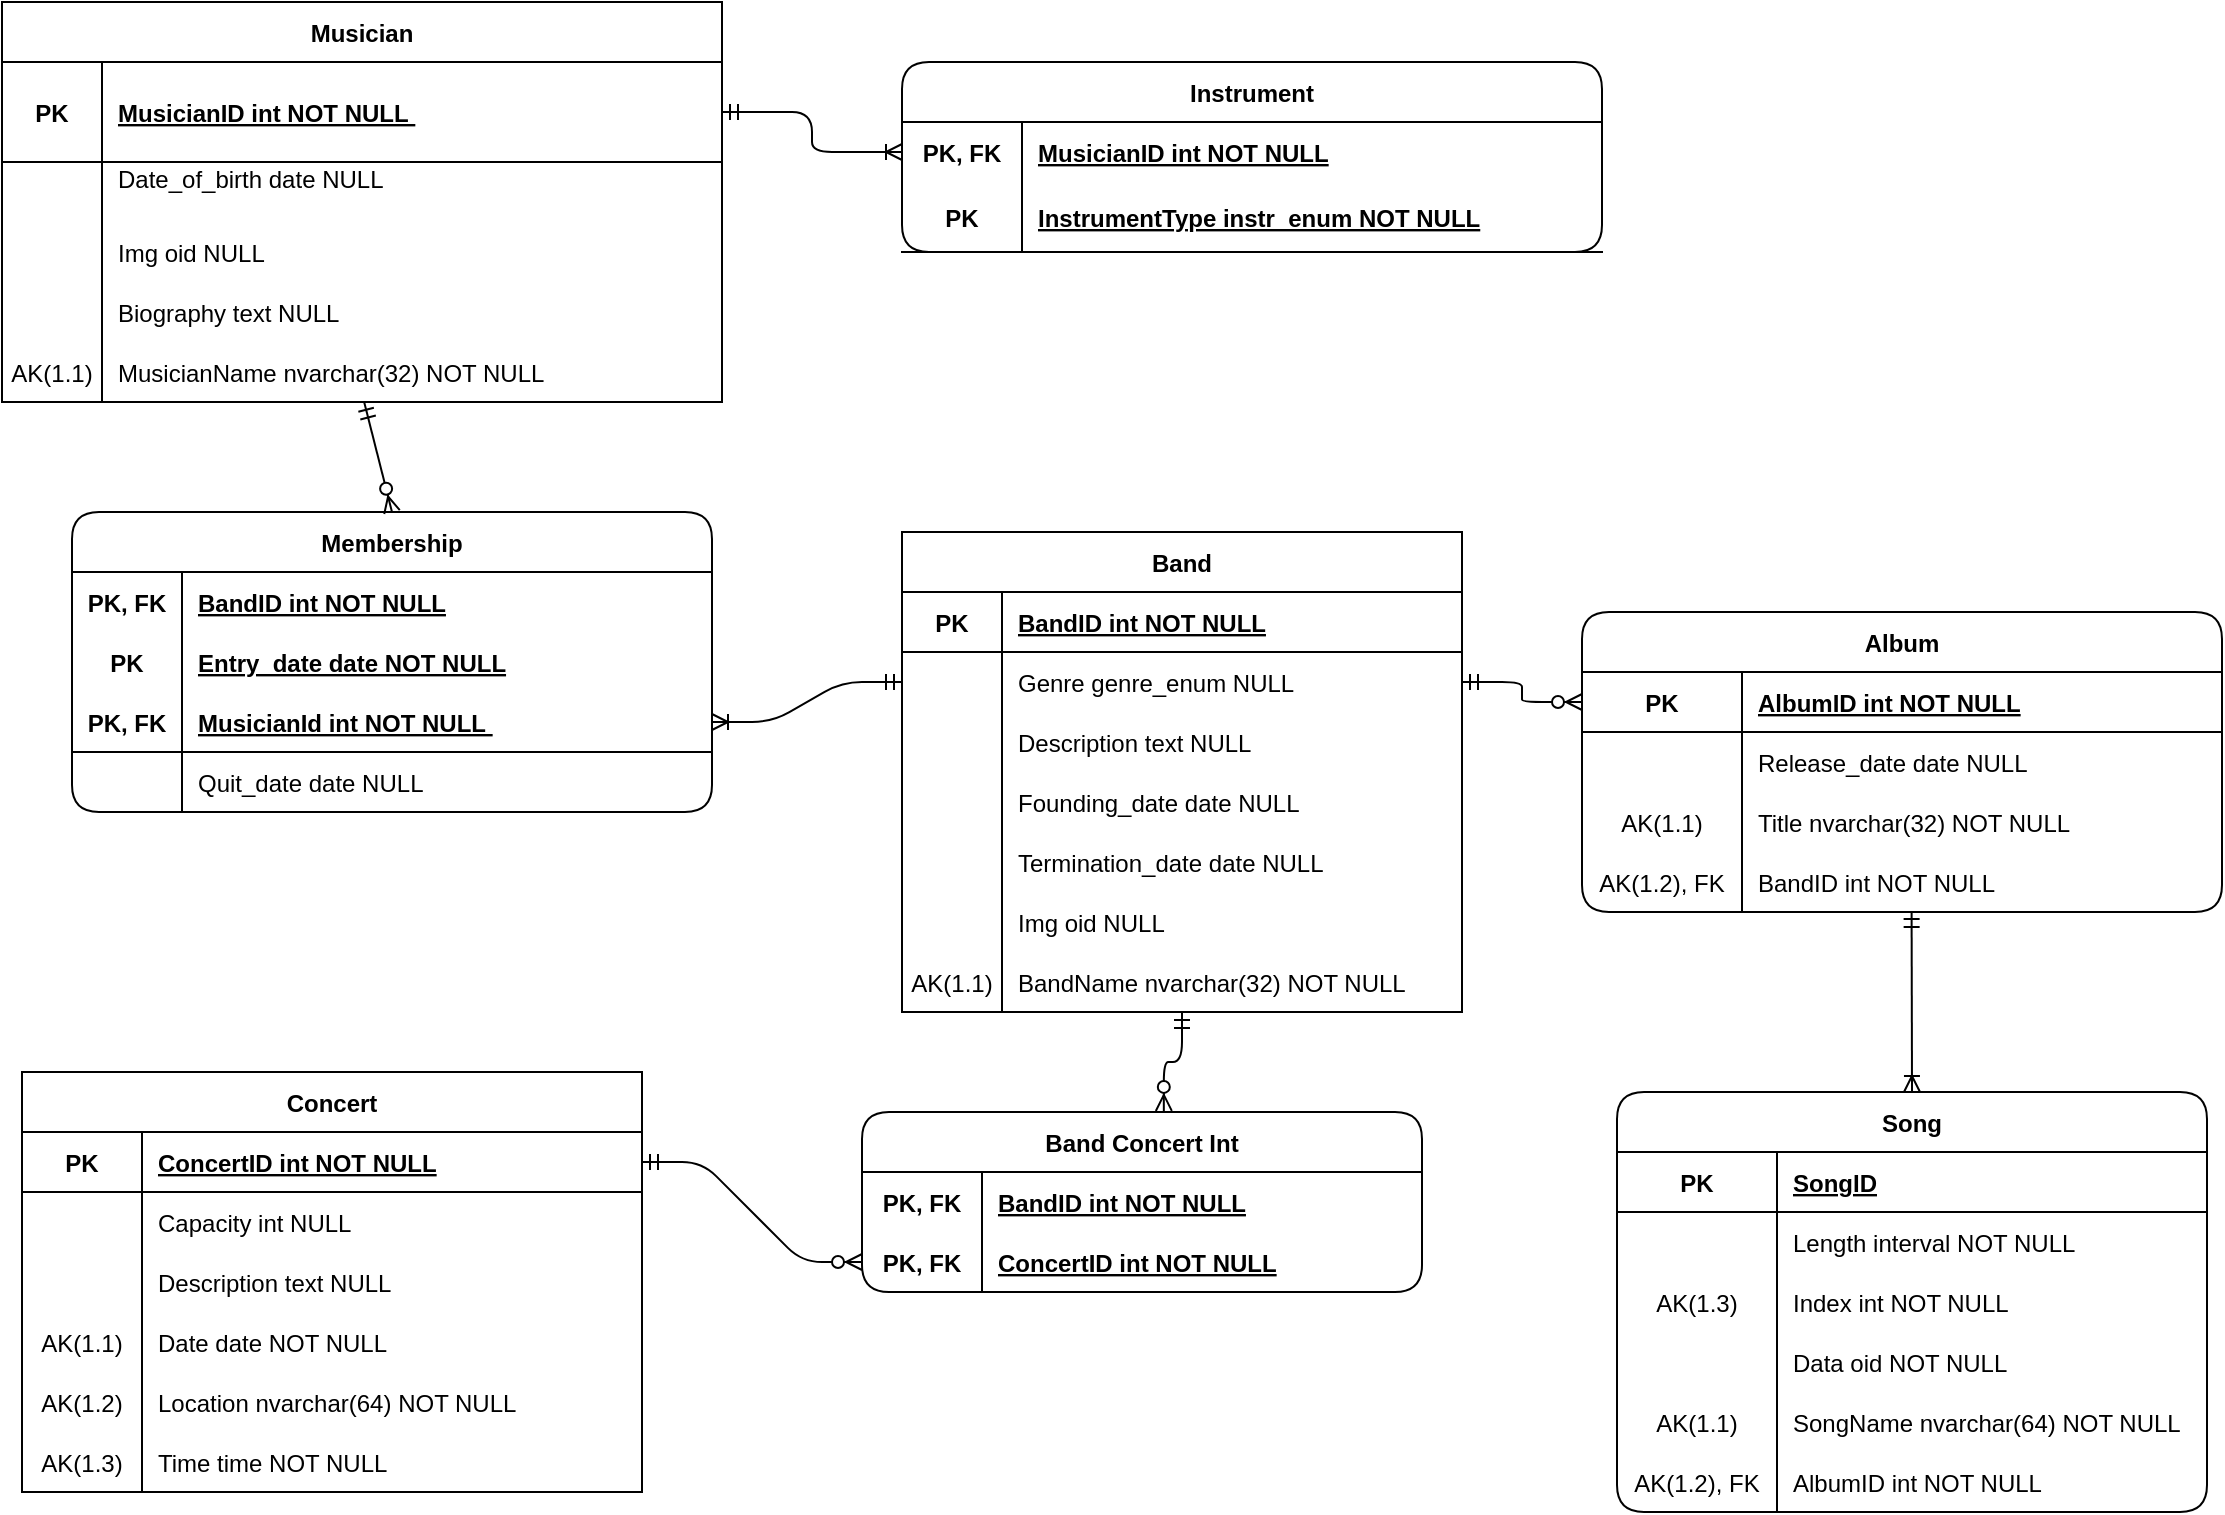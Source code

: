 <mxfile version="17.4.5" type="device"><diagram id="R2lEEEUBdFMjLlhIrx00" name="Page-1"><mxGraphModel dx="1888" dy="547" grid="1" gridSize="10" guides="1" tooltips="1" connect="1" arrows="1" fold="1" page="1" pageScale="1" pageWidth="850" pageHeight="1100" math="0" shadow="0" extFonts="Permanent Marker^https://fonts.googleapis.com/css?family=Permanent+Marker"><root><mxCell id="0"/><mxCell id="1" parent="0"/><mxCell id="xTZZVAkyk7lXXbGKbWj4-20" value="Instrument" style="shape=table;startSize=30;container=1;collapsible=1;childLayout=tableLayout;fixedRows=1;rowLines=0;fontStyle=1;align=center;resizeLast=1;rounded=1;" parent="1" vertex="1"><mxGeometry x="390" y="45" width="350" height="95" as="geometry"/></mxCell><mxCell id="xTZZVAkyk7lXXbGKbWj4-21" value="" style="shape=partialRectangle;collapsible=0;dropTarget=0;pointerEvents=0;fillColor=none;top=0;left=0;bottom=0;right=0;points=[[0,0.5],[1,0.5]];portConstraint=eastwest;" parent="xTZZVAkyk7lXXbGKbWj4-20" vertex="1"><mxGeometry y="30" width="350" height="30" as="geometry"/></mxCell><mxCell id="xTZZVAkyk7lXXbGKbWj4-22" value="PK, FK" style="shape=partialRectangle;connectable=0;fillColor=none;top=0;left=0;bottom=0;right=0;fontStyle=1;overflow=hidden;" parent="xTZZVAkyk7lXXbGKbWj4-21" vertex="1"><mxGeometry width="60" height="30" as="geometry"><mxRectangle width="60" height="30" as="alternateBounds"/></mxGeometry></mxCell><mxCell id="xTZZVAkyk7lXXbGKbWj4-23" value="MusicianID int NOT NULL" style="shape=partialRectangle;connectable=0;fillColor=none;top=0;left=0;bottom=0;right=0;align=left;spacingLeft=6;fontStyle=5;overflow=hidden;" parent="xTZZVAkyk7lXXbGKbWj4-21" vertex="1"><mxGeometry x="60" width="290" height="30" as="geometry"><mxRectangle width="290" height="30" as="alternateBounds"/></mxGeometry></mxCell><mxCell id="xTZZVAkyk7lXXbGKbWj4-24" value="" style="shape=partialRectangle;collapsible=0;dropTarget=0;pointerEvents=0;fillColor=none;top=0;left=0;bottom=1;right=0;points=[[0,0.5],[1,0.5]];portConstraint=eastwest;" parent="xTZZVAkyk7lXXbGKbWj4-20" vertex="1"><mxGeometry y="60" width="350" height="35" as="geometry"/></mxCell><mxCell id="xTZZVAkyk7lXXbGKbWj4-25" value="PK" style="shape=partialRectangle;connectable=0;fillColor=none;top=0;left=0;bottom=0;right=0;fontStyle=1;overflow=hidden;" parent="xTZZVAkyk7lXXbGKbWj4-24" vertex="1"><mxGeometry width="60" height="35" as="geometry"><mxRectangle width="60" height="35" as="alternateBounds"/></mxGeometry></mxCell><mxCell id="xTZZVAkyk7lXXbGKbWj4-26" value="InstrumentType instr_enum NOT NULL" style="shape=partialRectangle;connectable=0;fillColor=none;top=0;left=0;bottom=0;right=0;align=left;spacingLeft=6;fontStyle=5;overflow=hidden;" parent="xTZZVAkyk7lXXbGKbWj4-24" vertex="1"><mxGeometry x="60" width="290" height="35" as="geometry"><mxRectangle width="290" height="35" as="alternateBounds"/></mxGeometry></mxCell><object label="Musician" Biography="Text NULL" id="C-vyLk0tnHw3VtMMgP7b-23"><mxCell style="shape=table;startSize=30;container=1;collapsible=1;childLayout=tableLayout;fixedRows=1;rowLines=0;fontStyle=1;align=center;resizeLast=1;" parent="1" vertex="1"><mxGeometry x="-60" y="15" width="360" height="200" as="geometry"/></mxCell></object><mxCell id="C-vyLk0tnHw3VtMMgP7b-24" value="" style="shape=partialRectangle;collapsible=0;dropTarget=0;pointerEvents=0;fillColor=none;points=[[0,0.5],[1,0.5]];portConstraint=eastwest;top=0;left=0;right=0;bottom=1;" parent="C-vyLk0tnHw3VtMMgP7b-23" vertex="1"><mxGeometry y="30" width="360" height="50" as="geometry"/></mxCell><mxCell id="C-vyLk0tnHw3VtMMgP7b-25" value="PK" style="shape=partialRectangle;overflow=hidden;connectable=0;fillColor=none;top=0;left=0;bottom=0;right=0;fontStyle=1;" parent="C-vyLk0tnHw3VtMMgP7b-24" vertex="1"><mxGeometry width="50.0" height="50" as="geometry"><mxRectangle width="50.0" height="50" as="alternateBounds"/></mxGeometry></mxCell><mxCell id="C-vyLk0tnHw3VtMMgP7b-26" value="MusicianID int NOT NULL " style="shape=partialRectangle;overflow=hidden;connectable=0;fillColor=none;top=0;left=0;bottom=0;right=0;align=left;spacingLeft=6;fontStyle=5;" parent="C-vyLk0tnHw3VtMMgP7b-24" vertex="1"><mxGeometry x="50.0" width="310.0" height="50" as="geometry"><mxRectangle width="310.0" height="50" as="alternateBounds"/></mxGeometry></mxCell><mxCell id="C-vyLk0tnHw3VtMMgP7b-27" value="" style="shape=partialRectangle;collapsible=0;dropTarget=0;pointerEvents=0;fillColor=none;points=[[0,0.5],[1,0.5]];portConstraint=eastwest;top=0;left=0;right=0;bottom=0;" parent="C-vyLk0tnHw3VtMMgP7b-23" vertex="1"><mxGeometry y="80" width="360" height="30" as="geometry"/></mxCell><mxCell id="C-vyLk0tnHw3VtMMgP7b-28" value="" style="shape=partialRectangle;overflow=hidden;connectable=0;fillColor=none;top=0;left=0;bottom=0;right=0;" parent="C-vyLk0tnHw3VtMMgP7b-27" vertex="1"><mxGeometry width="50.0" height="30" as="geometry"><mxRectangle width="50.0" height="30" as="alternateBounds"/></mxGeometry></mxCell><mxCell id="C-vyLk0tnHw3VtMMgP7b-29" value="Date_of_birth date NULL&#10;" style="shape=partialRectangle;overflow=hidden;connectable=0;fillColor=none;top=0;left=0;bottom=0;right=0;align=left;spacingLeft=6;fontStyle=0" parent="C-vyLk0tnHw3VtMMgP7b-27" vertex="1"><mxGeometry x="50.0" width="310.0" height="30" as="geometry"><mxRectangle width="310.0" height="30" as="alternateBounds"/></mxGeometry></mxCell><mxCell id="ByFdEt-FAsv2OfUIZROb-4" value="" style="shape=partialRectangle;collapsible=0;dropTarget=0;pointerEvents=0;fillColor=none;points=[[0,0.5],[1,0.5]];portConstraint=eastwest;top=0;left=0;right=0;bottom=0;" vertex="1" parent="C-vyLk0tnHw3VtMMgP7b-23"><mxGeometry y="110" width="360" height="30" as="geometry"/></mxCell><mxCell id="ByFdEt-FAsv2OfUIZROb-5" value="" style="shape=partialRectangle;overflow=hidden;connectable=0;fillColor=none;top=0;left=0;bottom=0;right=0;" vertex="1" parent="ByFdEt-FAsv2OfUIZROb-4"><mxGeometry width="50.0" height="30" as="geometry"><mxRectangle width="50.0" height="30" as="alternateBounds"/></mxGeometry></mxCell><mxCell id="ByFdEt-FAsv2OfUIZROb-6" value="Img oid NULL" style="shape=partialRectangle;overflow=hidden;connectable=0;fillColor=none;top=0;left=0;bottom=0;right=0;align=left;spacingLeft=6;fontStyle=0" vertex="1" parent="ByFdEt-FAsv2OfUIZROb-4"><mxGeometry x="50.0" width="310.0" height="30" as="geometry"><mxRectangle width="310.0" height="30" as="alternateBounds"/></mxGeometry></mxCell><mxCell id="u8wrcZHTgbSGfbCjMqY_-5" value="" style="shape=partialRectangle;collapsible=0;dropTarget=0;pointerEvents=0;fillColor=none;points=[[0,0.5],[1,0.5]];portConstraint=eastwest;top=0;left=0;right=0;bottom=0;" parent="C-vyLk0tnHw3VtMMgP7b-23" vertex="1"><mxGeometry y="140" width="360" height="30" as="geometry"/></mxCell><mxCell id="u8wrcZHTgbSGfbCjMqY_-6" value="" style="shape=partialRectangle;overflow=hidden;connectable=0;fillColor=none;top=0;left=0;bottom=0;right=0;" parent="u8wrcZHTgbSGfbCjMqY_-5" vertex="1"><mxGeometry width="50.0" height="30" as="geometry"><mxRectangle width="50.0" height="30" as="alternateBounds"/></mxGeometry></mxCell><mxCell id="u8wrcZHTgbSGfbCjMqY_-7" value="Biography text NULL" style="shape=partialRectangle;overflow=hidden;connectable=0;fillColor=none;top=0;left=0;bottom=0;right=0;align=left;spacingLeft=6;fontStyle=0" parent="u8wrcZHTgbSGfbCjMqY_-5" vertex="1"><mxGeometry x="50.0" width="310.0" height="30" as="geometry"><mxRectangle width="310.0" height="30" as="alternateBounds"/></mxGeometry></mxCell><mxCell id="u8wrcZHTgbSGfbCjMqY_-8" value="" style="shape=partialRectangle;collapsible=0;dropTarget=0;pointerEvents=0;fillColor=none;points=[[0,0.5],[1,0.5]];portConstraint=eastwest;top=0;left=0;right=0;bottom=0;" parent="C-vyLk0tnHw3VtMMgP7b-23" vertex="1"><mxGeometry y="170" width="360" height="30" as="geometry"/></mxCell><mxCell id="u8wrcZHTgbSGfbCjMqY_-9" value="AK(1.1)" style="shape=partialRectangle;overflow=hidden;connectable=0;fillColor=none;top=0;left=0;bottom=0;right=0;" parent="u8wrcZHTgbSGfbCjMqY_-8" vertex="1"><mxGeometry width="50.0" height="30" as="geometry"><mxRectangle width="50.0" height="30" as="alternateBounds"/></mxGeometry></mxCell><mxCell id="u8wrcZHTgbSGfbCjMqY_-10" value="MusicianName nvarchar(32) NOT NULL" style="shape=partialRectangle;overflow=hidden;connectable=0;fillColor=none;top=0;left=0;bottom=0;right=0;align=left;spacingLeft=6;fontStyle=0" parent="u8wrcZHTgbSGfbCjMqY_-8" vertex="1"><mxGeometry x="50.0" width="310.0" height="30" as="geometry"><mxRectangle width="310.0" height="30" as="alternateBounds"/></mxGeometry></mxCell><mxCell id="xTZZVAkyk7lXXbGKbWj4-35" value="" style="edgeStyle=orthogonalEdgeStyle;fontSize=12;html=1;endArrow=ERoneToMany;startArrow=ERmandOne;entryX=0;entryY=0.5;entryDx=0;entryDy=0;exitX=1;exitY=0.5;exitDx=0;exitDy=0;" parent="1" source="C-vyLk0tnHw3VtMMgP7b-24" target="xTZZVAkyk7lXXbGKbWj4-21" edge="1"><mxGeometry width="100" height="100" relative="1" as="geometry"><mxPoint x="333" y="47" as="sourcePoint"/><mxPoint x="430" y="40" as="targetPoint"/></mxGeometry></mxCell><mxCell id="xTZZVAkyk7lXXbGKbWj4-69" value="Membership" style="shape=table;startSize=30;container=1;collapsible=1;childLayout=tableLayout;fixedRows=1;rowLines=0;fontStyle=1;align=center;resizeLast=1;pointerEvents=0;fillColor=none;rounded=1;" parent="1" vertex="1"><mxGeometry x="-25" y="270" width="320" height="150" as="geometry"><mxRectangle x="-15" y="320" width="100" height="30" as="alternateBounds"/></mxGeometry></mxCell><mxCell id="xTZZVAkyk7lXXbGKbWj4-70" value="" style="shape=partialRectangle;collapsible=0;dropTarget=0;pointerEvents=0;fillColor=none;top=0;left=0;bottom=0;right=0;points=[[0,0.5],[1,0.5]];portConstraint=eastwest;" parent="xTZZVAkyk7lXXbGKbWj4-69" vertex="1"><mxGeometry y="30" width="320" height="30" as="geometry"/></mxCell><mxCell id="xTZZVAkyk7lXXbGKbWj4-71" value="PK, FK" style="shape=partialRectangle;connectable=0;fillColor=none;top=0;left=0;bottom=0;right=0;fontStyle=1;overflow=hidden;" parent="xTZZVAkyk7lXXbGKbWj4-70" vertex="1"><mxGeometry width="55.0" height="30" as="geometry"><mxRectangle width="55.0" height="30" as="alternateBounds"/></mxGeometry></mxCell><mxCell id="xTZZVAkyk7lXXbGKbWj4-72" value="BandID int NOT NULL" style="shape=partialRectangle;connectable=0;fillColor=none;top=0;left=0;bottom=0;right=0;align=left;spacingLeft=6;fontStyle=5;overflow=hidden;" parent="xTZZVAkyk7lXXbGKbWj4-70" vertex="1"><mxGeometry x="55.0" width="265.0" height="30" as="geometry"><mxRectangle width="265.0" height="30" as="alternateBounds"/></mxGeometry></mxCell><mxCell id="xTZZVAkyk7lXXbGKbWj4-76" value="" style="shape=partialRectangle;collapsible=0;dropTarget=0;pointerEvents=0;fillColor=none;top=0;left=0;bottom=0;right=0;points=[[0,0.5],[1,0.5]];portConstraint=eastwest;" parent="xTZZVAkyk7lXXbGKbWj4-69" vertex="1"><mxGeometry y="60" width="320" height="30" as="geometry"/></mxCell><mxCell id="xTZZVAkyk7lXXbGKbWj4-77" value="PK" style="shape=partialRectangle;connectable=0;fillColor=none;top=0;left=0;bottom=0;right=0;editable=1;overflow=hidden;fontStyle=1" parent="xTZZVAkyk7lXXbGKbWj4-76" vertex="1"><mxGeometry width="55.0" height="30" as="geometry"><mxRectangle width="55.0" height="30" as="alternateBounds"/></mxGeometry></mxCell><mxCell id="xTZZVAkyk7lXXbGKbWj4-78" value="Entry_date date NOT NULL" style="shape=partialRectangle;connectable=0;fillColor=none;top=0;left=0;bottom=0;right=0;align=left;spacingLeft=6;overflow=hidden;shadow=0;fontStyle=5" parent="xTZZVAkyk7lXXbGKbWj4-76" vertex="1"><mxGeometry x="55.0" width="265.0" height="30" as="geometry"><mxRectangle width="265.0" height="30" as="alternateBounds"/></mxGeometry></mxCell><mxCell id="xTZZVAkyk7lXXbGKbWj4-73" value="" style="shape=partialRectangle;collapsible=0;dropTarget=0;pointerEvents=0;fillColor=none;top=0;left=0;bottom=0;right=0;points=[[0,0.5],[1,0.5]];portConstraint=eastwest;" parent="xTZZVAkyk7lXXbGKbWj4-69" vertex="1"><mxGeometry y="90" width="320" height="30" as="geometry"/></mxCell><mxCell id="xTZZVAkyk7lXXbGKbWj4-74" value="PK, FK" style="shape=partialRectangle;connectable=0;fillColor=none;top=0;left=0;bottom=1;right=0;fontStyle=1;overflow=hidden;" parent="xTZZVAkyk7lXXbGKbWj4-73" vertex="1"><mxGeometry width="55.0" height="30" as="geometry"><mxRectangle width="55.0" height="30" as="alternateBounds"/></mxGeometry></mxCell><mxCell id="xTZZVAkyk7lXXbGKbWj4-75" value="MusicianId int NOT NULL " style="shape=partialRectangle;connectable=0;fillColor=none;top=0;left=0;bottom=1;right=0;align=left;spacingLeft=6;fontStyle=5;overflow=hidden;" parent="xTZZVAkyk7lXXbGKbWj4-73" vertex="1"><mxGeometry x="55.0" width="265.0" height="30" as="geometry"><mxRectangle width="265.0" height="30" as="alternateBounds"/></mxGeometry></mxCell><mxCell id="xTZZVAkyk7lXXbGKbWj4-79" value="" style="shape=partialRectangle;collapsible=0;dropTarget=0;pointerEvents=0;fillColor=none;top=0;left=0;bottom=0;right=0;points=[[0,0.5],[1,0.5]];portConstraint=eastwest;" parent="xTZZVAkyk7lXXbGKbWj4-69" vertex="1"><mxGeometry y="120" width="320" height="30" as="geometry"/></mxCell><mxCell id="xTZZVAkyk7lXXbGKbWj4-80" value="" style="shape=partialRectangle;connectable=0;fillColor=none;top=0;left=0;bottom=0;right=0;editable=1;overflow=hidden;" parent="xTZZVAkyk7lXXbGKbWj4-79" vertex="1"><mxGeometry width="55.0" height="30" as="geometry"><mxRectangle width="55.0" height="30" as="alternateBounds"/></mxGeometry></mxCell><mxCell id="xTZZVAkyk7lXXbGKbWj4-81" value="Quit_date date NULL" style="shape=partialRectangle;connectable=0;fillColor=none;top=0;left=0;bottom=0;right=0;align=left;spacingLeft=6;overflow=hidden;" parent="xTZZVAkyk7lXXbGKbWj4-79" vertex="1"><mxGeometry x="55.0" width="265.0" height="30" as="geometry"><mxRectangle width="265.0" height="30" as="alternateBounds"/></mxGeometry></mxCell><mxCell id="xTZZVAkyk7lXXbGKbWj4-84" value="Band" style="shape=table;startSize=30;container=1;collapsible=1;childLayout=tableLayout;fixedRows=1;rowLines=0;fontStyle=1;align=center;resizeLast=1;rounded=0;pointerEvents=0;fillColor=none;shadow=0;sketch=0;" parent="1" vertex="1"><mxGeometry x="390" y="280" width="280" height="240" as="geometry"/></mxCell><mxCell id="xTZZVAkyk7lXXbGKbWj4-85" value="" style="shape=partialRectangle;collapsible=0;dropTarget=0;pointerEvents=0;fillColor=none;top=0;left=0;bottom=1;right=0;points=[[0,0.5],[1,0.5]];portConstraint=eastwest;" parent="xTZZVAkyk7lXXbGKbWj4-84" vertex="1"><mxGeometry y="30" width="280" height="30" as="geometry"/></mxCell><mxCell id="xTZZVAkyk7lXXbGKbWj4-86" value="PK" style="shape=partialRectangle;connectable=0;fillColor=none;top=0;left=0;bottom=0;right=0;fontStyle=1;overflow=hidden;" parent="xTZZVAkyk7lXXbGKbWj4-85" vertex="1"><mxGeometry width="50.0" height="30" as="geometry"><mxRectangle width="50.0" height="30" as="alternateBounds"/></mxGeometry></mxCell><mxCell id="xTZZVAkyk7lXXbGKbWj4-87" value="BandID int NOT NULL" style="shape=partialRectangle;connectable=0;fillColor=none;top=0;left=0;bottom=0;right=0;align=left;spacingLeft=6;fontStyle=5;overflow=hidden;" parent="xTZZVAkyk7lXXbGKbWj4-85" vertex="1"><mxGeometry x="50.0" width="230.0" height="30" as="geometry"><mxRectangle width="230.0" height="30" as="alternateBounds"/></mxGeometry></mxCell><mxCell id="xTZZVAkyk7lXXbGKbWj4-88" value="" style="shape=partialRectangle;collapsible=0;dropTarget=0;pointerEvents=0;fillColor=none;top=0;left=0;bottom=0;right=0;points=[[0,0.5],[1,0.5]];portConstraint=eastwest;" parent="xTZZVAkyk7lXXbGKbWj4-84" vertex="1"><mxGeometry y="60" width="280" height="30" as="geometry"/></mxCell><mxCell id="xTZZVAkyk7lXXbGKbWj4-89" value="" style="shape=partialRectangle;connectable=0;fillColor=none;top=0;left=0;bottom=0;right=0;editable=1;overflow=hidden;" parent="xTZZVAkyk7lXXbGKbWj4-88" vertex="1"><mxGeometry width="50.0" height="30" as="geometry"><mxRectangle width="50.0" height="30" as="alternateBounds"/></mxGeometry></mxCell><mxCell id="xTZZVAkyk7lXXbGKbWj4-90" value="Genre genre_enum NULL" style="shape=partialRectangle;connectable=0;fillColor=none;top=0;left=0;bottom=0;right=0;align=left;spacingLeft=6;overflow=hidden;" parent="xTZZVAkyk7lXXbGKbWj4-88" vertex="1"><mxGeometry x="50.0" width="230.0" height="30" as="geometry"><mxRectangle width="230.0" height="30" as="alternateBounds"/></mxGeometry></mxCell><mxCell id="ByFdEt-FAsv2OfUIZROb-1" value="" style="shape=partialRectangle;collapsible=0;dropTarget=0;pointerEvents=0;fillColor=none;top=0;left=0;bottom=0;right=0;points=[[0,0.5],[1,0.5]];portConstraint=eastwest;" vertex="1" parent="xTZZVAkyk7lXXbGKbWj4-84"><mxGeometry y="90" width="280" height="30" as="geometry"/></mxCell><mxCell id="ByFdEt-FAsv2OfUIZROb-2" value="" style="shape=partialRectangle;connectable=0;fillColor=none;top=0;left=0;bottom=0;right=0;editable=1;overflow=hidden;" vertex="1" parent="ByFdEt-FAsv2OfUIZROb-1"><mxGeometry width="50.0" height="30" as="geometry"><mxRectangle width="50.0" height="30" as="alternateBounds"/></mxGeometry></mxCell><mxCell id="ByFdEt-FAsv2OfUIZROb-3" value="Description text NULL" style="shape=partialRectangle;connectable=0;fillColor=none;top=0;left=0;bottom=0;right=0;align=left;spacingLeft=6;overflow=hidden;" vertex="1" parent="ByFdEt-FAsv2OfUIZROb-1"><mxGeometry x="50.0" width="230.0" height="30" as="geometry"><mxRectangle width="230.0" height="30" as="alternateBounds"/></mxGeometry></mxCell><mxCell id="xTZZVAkyk7lXXbGKbWj4-91" value="" style="shape=partialRectangle;collapsible=0;dropTarget=0;pointerEvents=0;fillColor=none;top=0;left=0;bottom=0;right=0;points=[[0,0.5],[1,0.5]];portConstraint=eastwest;" parent="xTZZVAkyk7lXXbGKbWj4-84" vertex="1"><mxGeometry y="120" width="280" height="30" as="geometry"/></mxCell><mxCell id="xTZZVAkyk7lXXbGKbWj4-92" value="" style="shape=partialRectangle;connectable=0;fillColor=none;top=0;left=0;bottom=0;right=0;editable=1;overflow=hidden;" parent="xTZZVAkyk7lXXbGKbWj4-91" vertex="1"><mxGeometry width="50.0" height="30" as="geometry"><mxRectangle width="50.0" height="30" as="alternateBounds"/></mxGeometry></mxCell><mxCell id="xTZZVAkyk7lXXbGKbWj4-93" value="Founding_date date NULL" style="shape=partialRectangle;connectable=0;fillColor=none;top=0;left=0;bottom=0;right=0;align=left;spacingLeft=6;overflow=hidden;" parent="xTZZVAkyk7lXXbGKbWj4-91" vertex="1"><mxGeometry x="50.0" width="230.0" height="30" as="geometry"><mxRectangle width="230.0" height="30" as="alternateBounds"/></mxGeometry></mxCell><mxCell id="xTZZVAkyk7lXXbGKbWj4-94" value="" style="shape=partialRectangle;collapsible=0;dropTarget=0;pointerEvents=0;fillColor=none;top=0;left=0;bottom=0;right=0;points=[[0,0.5],[1,0.5]];portConstraint=eastwest;" parent="xTZZVAkyk7lXXbGKbWj4-84" vertex="1"><mxGeometry y="150" width="280" height="30" as="geometry"/></mxCell><mxCell id="xTZZVAkyk7lXXbGKbWj4-95" value="" style="shape=partialRectangle;connectable=0;fillColor=none;top=0;left=0;bottom=0;right=0;editable=1;overflow=hidden;" parent="xTZZVAkyk7lXXbGKbWj4-94" vertex="1"><mxGeometry width="50.0" height="30" as="geometry"><mxRectangle width="50.0" height="30" as="alternateBounds"/></mxGeometry></mxCell><mxCell id="xTZZVAkyk7lXXbGKbWj4-96" value="Termination_date date NULL" style="shape=partialRectangle;connectable=0;fillColor=none;top=0;left=0;bottom=0;right=0;align=left;spacingLeft=6;overflow=hidden;" parent="xTZZVAkyk7lXXbGKbWj4-94" vertex="1"><mxGeometry x="50.0" width="230.0" height="30" as="geometry"><mxRectangle width="230.0" height="30" as="alternateBounds"/></mxGeometry></mxCell><mxCell id="ByFdEt-FAsv2OfUIZROb-7" value="" style="shape=partialRectangle;collapsible=0;dropTarget=0;pointerEvents=0;fillColor=none;points=[[0,0.5],[1,0.5]];portConstraint=eastwest;top=0;left=0;right=0;bottom=0;" vertex="1" parent="xTZZVAkyk7lXXbGKbWj4-84"><mxGeometry y="180" width="280" height="30" as="geometry"/></mxCell><mxCell id="ByFdEt-FAsv2OfUIZROb-8" value="" style="shape=partialRectangle;overflow=hidden;connectable=0;fillColor=none;top=0;left=0;bottom=0;right=0;" vertex="1" parent="ByFdEt-FAsv2OfUIZROb-7"><mxGeometry width="50.0" height="30" as="geometry"><mxRectangle width="50.0" height="30" as="alternateBounds"/></mxGeometry></mxCell><mxCell id="ByFdEt-FAsv2OfUIZROb-9" value="Img oid NULL" style="shape=partialRectangle;overflow=hidden;connectable=0;fillColor=none;top=0;left=0;bottom=0;right=0;align=left;spacingLeft=6;fontStyle=0" vertex="1" parent="ByFdEt-FAsv2OfUIZROb-7"><mxGeometry x="50.0" width="230.0" height="30" as="geometry"><mxRectangle width="230.0" height="30" as="alternateBounds"/></mxGeometry></mxCell><mxCell id="u8wrcZHTgbSGfbCjMqY_-23" value="" style="shape=partialRectangle;collapsible=0;dropTarget=0;pointerEvents=0;fillColor=none;top=0;left=0;bottom=0;right=0;points=[[0,0.5],[1,0.5]];portConstraint=eastwest;" parent="xTZZVAkyk7lXXbGKbWj4-84" vertex="1"><mxGeometry y="210" width="280" height="30" as="geometry"/></mxCell><mxCell id="u8wrcZHTgbSGfbCjMqY_-24" value="AK(1.1)" style="shape=partialRectangle;connectable=0;fillColor=none;top=0;left=0;bottom=0;right=0;editable=1;overflow=hidden;" parent="u8wrcZHTgbSGfbCjMqY_-23" vertex="1"><mxGeometry width="50.0" height="30" as="geometry"><mxRectangle width="50.0" height="30" as="alternateBounds"/></mxGeometry></mxCell><mxCell id="u8wrcZHTgbSGfbCjMqY_-25" value="BandName nvarchar(32) NOT NULL" style="shape=partialRectangle;connectable=0;fillColor=none;top=0;left=0;bottom=0;right=0;align=left;spacingLeft=6;overflow=hidden;" parent="u8wrcZHTgbSGfbCjMqY_-23" vertex="1"><mxGeometry x="50.0" width="230.0" height="30" as="geometry"><mxRectangle width="230.0" height="30" as="alternateBounds"/></mxGeometry></mxCell><mxCell id="xTZZVAkyk7lXXbGKbWj4-97" value="" style="fontSize=12;html=1;endArrow=ERzeroToMany;startArrow=ERmandOne;entryX=0.5;entryY=0;entryDx=0;entryDy=0;exitX=0.503;exitY=1;exitDx=0;exitDy=0;exitPerimeter=0;" parent="1" source="u8wrcZHTgbSGfbCjMqY_-8" target="xTZZVAkyk7lXXbGKbWj4-69" edge="1"><mxGeometry width="100" height="100" relative="1" as="geometry"><mxPoint x="135" y="190" as="sourcePoint"/><mxPoint x="40" y="260" as="targetPoint"/></mxGeometry></mxCell><mxCell id="xTZZVAkyk7lXXbGKbWj4-98" value="" style="edgeStyle=entityRelationEdgeStyle;fontSize=12;html=1;endArrow=ERoneToMany;startArrow=ERmandOne;entryX=1;entryY=0.5;entryDx=0;entryDy=0;exitX=0;exitY=0.5;exitDx=0;exitDy=0;" parent="1" source="xTZZVAkyk7lXXbGKbWj4-88" target="xTZZVAkyk7lXXbGKbWj4-73" edge="1"><mxGeometry width="100" height="100" relative="1" as="geometry"><mxPoint x="380" y="340" as="sourcePoint"/><mxPoint x="385" y="370" as="targetPoint"/></mxGeometry></mxCell><mxCell id="xTZZVAkyk7lXXbGKbWj4-99" value="Concert" style="shape=table;startSize=30;container=1;collapsible=1;childLayout=tableLayout;fixedRows=1;rowLines=0;fontStyle=1;align=center;resizeLast=1;rounded=0;shadow=0;sketch=0;pointerEvents=0;fillColor=none;" parent="1" vertex="1"><mxGeometry x="-50" y="550" width="310" height="210" as="geometry"/></mxCell><mxCell id="xTZZVAkyk7lXXbGKbWj4-100" value="" style="shape=partialRectangle;collapsible=0;dropTarget=0;pointerEvents=0;fillColor=none;top=0;left=0;bottom=1;right=0;points=[[0,0.5],[1,0.5]];portConstraint=eastwest;" parent="xTZZVAkyk7lXXbGKbWj4-99" vertex="1"><mxGeometry y="30" width="310" height="30" as="geometry"/></mxCell><mxCell id="xTZZVAkyk7lXXbGKbWj4-101" value="PK" style="shape=partialRectangle;connectable=0;fillColor=none;top=0;left=0;bottom=0;right=0;fontStyle=1;overflow=hidden;" parent="xTZZVAkyk7lXXbGKbWj4-100" vertex="1"><mxGeometry width="60" height="30" as="geometry"><mxRectangle width="60" height="30" as="alternateBounds"/></mxGeometry></mxCell><mxCell id="xTZZVAkyk7lXXbGKbWj4-102" value="ConcertID int NOT NULL" style="shape=partialRectangle;connectable=0;fillColor=none;top=0;left=0;bottom=0;right=0;align=left;spacingLeft=6;fontStyle=5;overflow=hidden;" parent="xTZZVAkyk7lXXbGKbWj4-100" vertex="1"><mxGeometry x="60" width="250" height="30" as="geometry"><mxRectangle width="250" height="30" as="alternateBounds"/></mxGeometry></mxCell><mxCell id="xTZZVAkyk7lXXbGKbWj4-106" value="" style="shape=partialRectangle;collapsible=0;dropTarget=0;pointerEvents=0;fillColor=none;top=0;left=0;bottom=0;right=0;points=[[0,0.5],[1,0.5]];portConstraint=eastwest;" parent="xTZZVAkyk7lXXbGKbWj4-99" vertex="1"><mxGeometry y="60" width="310" height="30" as="geometry"/></mxCell><mxCell id="xTZZVAkyk7lXXbGKbWj4-107" value="" style="shape=partialRectangle;connectable=0;fillColor=none;top=0;left=0;bottom=0;right=0;editable=1;overflow=hidden;" parent="xTZZVAkyk7lXXbGKbWj4-106" vertex="1"><mxGeometry width="60" height="30" as="geometry"><mxRectangle width="60" height="30" as="alternateBounds"/></mxGeometry></mxCell><mxCell id="xTZZVAkyk7lXXbGKbWj4-108" value="Capacity int NULL" style="shape=partialRectangle;connectable=0;fillColor=none;top=0;left=0;bottom=0;right=0;align=left;spacingLeft=6;overflow=hidden;" parent="xTZZVAkyk7lXXbGKbWj4-106" vertex="1"><mxGeometry x="60" width="250" height="30" as="geometry"><mxRectangle width="250" height="30" as="alternateBounds"/></mxGeometry></mxCell><mxCell id="O1KJuKW2YErlgRSdxIiz-1" value="" style="shape=partialRectangle;collapsible=0;dropTarget=0;pointerEvents=0;fillColor=none;top=0;left=0;bottom=0;right=0;points=[[0,0.5],[1,0.5]];portConstraint=eastwest;" parent="xTZZVAkyk7lXXbGKbWj4-99" vertex="1"><mxGeometry y="90" width="310" height="30" as="geometry"/></mxCell><mxCell id="O1KJuKW2YErlgRSdxIiz-2" value="" style="shape=partialRectangle;connectable=0;fillColor=none;top=0;left=0;bottom=0;right=0;editable=1;overflow=hidden;" parent="O1KJuKW2YErlgRSdxIiz-1" vertex="1"><mxGeometry width="60" height="30" as="geometry"><mxRectangle width="60" height="30" as="alternateBounds"/></mxGeometry></mxCell><mxCell id="O1KJuKW2YErlgRSdxIiz-3" value="Description text NULL" style="shape=partialRectangle;connectable=0;fillColor=none;top=0;left=0;bottom=0;right=0;align=left;spacingLeft=6;overflow=hidden;" parent="O1KJuKW2YErlgRSdxIiz-1" vertex="1"><mxGeometry x="60" width="250" height="30" as="geometry"><mxRectangle width="250" height="30" as="alternateBounds"/></mxGeometry></mxCell><mxCell id="u8wrcZHTgbSGfbCjMqY_-34" value="" style="shape=partialRectangle;collapsible=0;dropTarget=0;pointerEvents=0;fillColor=none;top=0;left=0;bottom=0;right=0;points=[[0,0.5],[1,0.5]];portConstraint=eastwest;" parent="xTZZVAkyk7lXXbGKbWj4-99" vertex="1"><mxGeometry y="120" width="310" height="30" as="geometry"/></mxCell><mxCell id="u8wrcZHTgbSGfbCjMqY_-35" value="AK(1.1)" style="shape=partialRectangle;connectable=0;fillColor=none;top=0;left=0;bottom=0;right=0;editable=1;overflow=hidden;" parent="u8wrcZHTgbSGfbCjMqY_-34" vertex="1"><mxGeometry width="60" height="30" as="geometry"><mxRectangle width="60" height="30" as="alternateBounds"/></mxGeometry></mxCell><mxCell id="u8wrcZHTgbSGfbCjMqY_-36" value="Date date NOT NULL" style="shape=partialRectangle;connectable=0;fillColor=none;top=0;left=0;bottom=0;right=0;align=left;spacingLeft=6;overflow=hidden;" parent="u8wrcZHTgbSGfbCjMqY_-34" vertex="1"><mxGeometry x="60" width="250" height="30" as="geometry"><mxRectangle width="250" height="30" as="alternateBounds"/></mxGeometry></mxCell><mxCell id="u8wrcZHTgbSGfbCjMqY_-37" value="" style="shape=partialRectangle;collapsible=0;dropTarget=0;pointerEvents=0;fillColor=none;top=0;left=0;bottom=0;right=0;points=[[0,0.5],[1,0.5]];portConstraint=eastwest;" parent="xTZZVAkyk7lXXbGKbWj4-99" vertex="1"><mxGeometry y="150" width="310" height="30" as="geometry"/></mxCell><mxCell id="u8wrcZHTgbSGfbCjMqY_-38" value="AK(1.2)" style="shape=partialRectangle;connectable=0;fillColor=none;top=0;left=0;bottom=0;right=0;editable=1;overflow=hidden;" parent="u8wrcZHTgbSGfbCjMqY_-37" vertex="1"><mxGeometry width="60" height="30" as="geometry"><mxRectangle width="60" height="30" as="alternateBounds"/></mxGeometry></mxCell><mxCell id="u8wrcZHTgbSGfbCjMqY_-39" value="Location nvarchar(64) NOT NULL" style="shape=partialRectangle;connectable=0;fillColor=none;top=0;left=0;bottom=0;right=0;align=left;spacingLeft=6;overflow=hidden;" parent="u8wrcZHTgbSGfbCjMqY_-37" vertex="1"><mxGeometry x="60" width="250" height="30" as="geometry"><mxRectangle width="250" height="30" as="alternateBounds"/></mxGeometry></mxCell><mxCell id="u8wrcZHTgbSGfbCjMqY_-40" value="" style="shape=partialRectangle;collapsible=0;dropTarget=0;pointerEvents=0;fillColor=none;top=0;left=0;bottom=0;right=0;points=[[0,0.5],[1,0.5]];portConstraint=eastwest;" parent="xTZZVAkyk7lXXbGKbWj4-99" vertex="1"><mxGeometry y="180" width="310" height="30" as="geometry"/></mxCell><mxCell id="u8wrcZHTgbSGfbCjMqY_-41" value="AK(1.3)" style="shape=partialRectangle;connectable=0;fillColor=none;top=0;left=0;bottom=0;right=0;editable=1;overflow=hidden;" parent="u8wrcZHTgbSGfbCjMqY_-40" vertex="1"><mxGeometry width="60" height="30" as="geometry"><mxRectangle width="60" height="30" as="alternateBounds"/></mxGeometry></mxCell><mxCell id="u8wrcZHTgbSGfbCjMqY_-42" value="Time time NOT NULL" style="shape=partialRectangle;connectable=0;fillColor=none;top=0;left=0;bottom=0;right=0;align=left;spacingLeft=6;overflow=hidden;" parent="u8wrcZHTgbSGfbCjMqY_-40" vertex="1"><mxGeometry x="60" width="250" height="30" as="geometry"><mxRectangle width="250" height="30" as="alternateBounds"/></mxGeometry></mxCell><mxCell id="xTZZVAkyk7lXXbGKbWj4-115" value="Band Concert Int" style="shape=table;startSize=30;container=0;collapsible=1;childLayout=tableLayout;fixedRows=1;rowLines=0;fontStyle=1;align=center;resizeLast=1;rounded=1;shadow=0;sketch=0;pointerEvents=0;fillColor=none;bottom=0;left=0;" parent="1" vertex="1"><mxGeometry x="370" y="570" width="280" height="90.0" as="geometry"/></mxCell><mxCell id="xTZZVAkyk7lXXbGKbWj4-116" value="" style="shape=partialRectangle;collapsible=0;dropTarget=0;pointerEvents=0;fillColor=none;top=0;left=0;bottom=0;right=0;points=[[0,0.5],[1,0.5]];portConstraint=eastwest;" parent="xTZZVAkyk7lXXbGKbWj4-115" vertex="1"><mxGeometry y="30" width="280" height="30" as="geometry"/></mxCell><mxCell id="xTZZVAkyk7lXXbGKbWj4-117" value="PK, FK" style="shape=partialRectangle;connectable=0;fillColor=none;top=0;left=0;bottom=0;right=0;fontStyle=1;overflow=hidden;" parent="xTZZVAkyk7lXXbGKbWj4-116" vertex="1"><mxGeometry width="60" height="30" as="geometry"><mxRectangle width="60" height="30" as="alternateBounds"/></mxGeometry></mxCell><mxCell id="xTZZVAkyk7lXXbGKbWj4-118" value="BandID int NOT NULL" style="shape=partialRectangle;connectable=0;fillColor=none;top=0;left=0;bottom=0;right=0;align=left;spacingLeft=6;fontStyle=5;overflow=hidden;" parent="xTZZVAkyk7lXXbGKbWj4-116" vertex="1"><mxGeometry x="60" width="220" height="30" as="geometry"><mxRectangle width="220" height="30" as="alternateBounds"/></mxGeometry></mxCell><mxCell id="xTZZVAkyk7lXXbGKbWj4-119" value="" style="shape=partialRectangle;collapsible=0;dropTarget=0;pointerEvents=0;fillColor=none;top=0;left=0;bottom=0;right=0;points=[[0,0.5],[1,0.5]];portConstraint=eastwest;" parent="xTZZVAkyk7lXXbGKbWj4-115" vertex="1"><mxGeometry y="60" width="280" height="30" as="geometry"/></mxCell><mxCell id="xTZZVAkyk7lXXbGKbWj4-120" value="PK, FK" style="shape=partialRectangle;connectable=0;fillColor=none;top=0;left=0;bottom=0;right=0;fontStyle=1;overflow=hidden;" parent="xTZZVAkyk7lXXbGKbWj4-119" vertex="1"><mxGeometry width="60" height="30" as="geometry"><mxRectangle width="60" height="30" as="alternateBounds"/></mxGeometry></mxCell><mxCell id="xTZZVAkyk7lXXbGKbWj4-121" value="ConcertID int NOT NULL" style="shape=partialRectangle;connectable=0;fillColor=none;top=0;left=0;bottom=0;right=0;align=left;spacingLeft=6;fontStyle=5;overflow=hidden;" parent="xTZZVAkyk7lXXbGKbWj4-119" vertex="1"><mxGeometry x="60" width="220" height="30" as="geometry"><mxRectangle width="220" height="30" as="alternateBounds"/></mxGeometry></mxCell><mxCell id="xTZZVAkyk7lXXbGKbWj4-137" value="" style="edgeStyle=orthogonalEdgeStyle;fontSize=12;html=1;endArrow=ERzeroToMany;startArrow=ERmandOne;exitX=0.5;exitY=1;exitDx=0;exitDy=0;entryX=0.539;entryY=-0.006;entryDx=0;entryDy=0;entryPerimeter=0;" parent="1" source="xTZZVAkyk7lXXbGKbWj4-84" target="xTZZVAkyk7lXXbGKbWj4-115" edge="1"><mxGeometry width="100" height="100" relative="1" as="geometry"><mxPoint x="690" y="460" as="sourcePoint"/><mxPoint x="790" y="360" as="targetPoint"/></mxGeometry></mxCell><mxCell id="xTZZVAkyk7lXXbGKbWj4-139" value="Album" style="shape=table;startSize=30;container=1;collapsible=1;childLayout=tableLayout;fixedRows=1;rowLines=0;fontStyle=1;align=center;resizeLast=1;rounded=1;shadow=0;sketch=0;pointerEvents=0;fillColor=none;" parent="1" vertex="1"><mxGeometry x="730" y="320" width="320" height="150" as="geometry"><mxRectangle x="650" y="320" width="70" height="30" as="alternateBounds"/></mxGeometry></mxCell><mxCell id="xTZZVAkyk7lXXbGKbWj4-143" value="" style="shape=partialRectangle;collapsible=0;dropTarget=0;pointerEvents=0;fillColor=none;top=0;left=0;bottom=1;right=0;points=[[0,0.5],[1,0.5]];portConstraint=eastwest;" parent="xTZZVAkyk7lXXbGKbWj4-139" vertex="1"><mxGeometry y="30" width="320" height="30" as="geometry"/></mxCell><mxCell id="xTZZVAkyk7lXXbGKbWj4-144" value="PK" style="shape=partialRectangle;connectable=0;fillColor=none;top=0;left=0;bottom=0;right=0;fontStyle=1;overflow=hidden;" parent="xTZZVAkyk7lXXbGKbWj4-143" vertex="1"><mxGeometry width="80.0" height="30" as="geometry"><mxRectangle width="80.0" height="30" as="alternateBounds"/></mxGeometry></mxCell><mxCell id="xTZZVAkyk7lXXbGKbWj4-145" value="AlbumID int NOT NULL" style="shape=partialRectangle;connectable=0;fillColor=none;top=0;left=0;bottom=0;right=0;align=left;spacingLeft=6;fontStyle=5;overflow=hidden;" parent="xTZZVAkyk7lXXbGKbWj4-143" vertex="1"><mxGeometry x="80.0" width="240.0" height="30" as="geometry"><mxRectangle width="240.0" height="30" as="alternateBounds"/></mxGeometry></mxCell><mxCell id="xTZZVAkyk7lXXbGKbWj4-149" value="" style="shape=partialRectangle;collapsible=0;dropTarget=0;pointerEvents=0;fillColor=none;top=0;left=0;bottom=0;right=0;points=[[0,0.5],[1,0.5]];portConstraint=eastwest;" parent="xTZZVAkyk7lXXbGKbWj4-139" vertex="1"><mxGeometry y="60" width="320" height="30" as="geometry"/></mxCell><mxCell id="xTZZVAkyk7lXXbGKbWj4-150" value="" style="shape=partialRectangle;connectable=0;fillColor=none;top=0;left=0;bottom=0;right=0;editable=1;overflow=hidden;" parent="xTZZVAkyk7lXXbGKbWj4-149" vertex="1"><mxGeometry width="80.0" height="30" as="geometry"><mxRectangle width="80.0" height="30" as="alternateBounds"/></mxGeometry></mxCell><mxCell id="xTZZVAkyk7lXXbGKbWj4-151" value="Release_date date NULL" style="shape=partialRectangle;connectable=0;fillColor=none;top=0;left=0;bottom=0;right=0;align=left;spacingLeft=6;overflow=hidden;" parent="xTZZVAkyk7lXXbGKbWj4-149" vertex="1"><mxGeometry x="80.0" width="240.0" height="30" as="geometry"><mxRectangle width="240.0" height="30" as="alternateBounds"/></mxGeometry></mxCell><mxCell id="u8wrcZHTgbSGfbCjMqY_-29" value="" style="shape=partialRectangle;collapsible=0;dropTarget=0;pointerEvents=0;fillColor=none;top=0;left=0;bottom=0;right=0;points=[[0,0.5],[1,0.5]];portConstraint=eastwest;" parent="xTZZVAkyk7lXXbGKbWj4-139" vertex="1"><mxGeometry y="90" width="320" height="30" as="geometry"/></mxCell><mxCell id="u8wrcZHTgbSGfbCjMqY_-30" value="AK(1.1)" style="shape=partialRectangle;connectable=0;fillColor=none;top=0;left=0;bottom=0;right=0;editable=1;overflow=hidden;" parent="u8wrcZHTgbSGfbCjMqY_-29" vertex="1"><mxGeometry width="80.0" height="30" as="geometry"><mxRectangle width="80.0" height="30" as="alternateBounds"/></mxGeometry></mxCell><mxCell id="u8wrcZHTgbSGfbCjMqY_-31" value="Title nvarchar(32) NOT NULL" style="shape=partialRectangle;connectable=0;fillColor=none;top=0;left=0;bottom=0;right=0;align=left;spacingLeft=6;overflow=hidden;" parent="u8wrcZHTgbSGfbCjMqY_-29" vertex="1"><mxGeometry x="80.0" width="240.0" height="30" as="geometry"><mxRectangle width="240.0" height="30" as="alternateBounds"/></mxGeometry></mxCell><mxCell id="FOOZq3E2bWYntRVTz_Vn-23" value="" style="shape=partialRectangle;collapsible=0;dropTarget=0;pointerEvents=0;fillColor=none;top=0;left=0;bottom=0;right=0;points=[[0,0.5],[1,0.5]];portConstraint=eastwest;" parent="xTZZVAkyk7lXXbGKbWj4-139" vertex="1"><mxGeometry y="120" width="320" height="30" as="geometry"/></mxCell><mxCell id="FOOZq3E2bWYntRVTz_Vn-24" value="AK(1.2), FK" style="shape=partialRectangle;connectable=0;fillColor=none;top=0;left=0;bottom=0;right=0;editable=1;overflow=hidden;" parent="FOOZq3E2bWYntRVTz_Vn-23" vertex="1"><mxGeometry width="80.0" height="30" as="geometry"><mxRectangle width="80.0" height="30" as="alternateBounds"/></mxGeometry></mxCell><mxCell id="FOOZq3E2bWYntRVTz_Vn-25" value="BandID int NOT NULL" style="shape=partialRectangle;connectable=0;fillColor=none;top=0;left=0;bottom=0;right=0;align=left;spacingLeft=6;overflow=hidden;" parent="FOOZq3E2bWYntRVTz_Vn-23" vertex="1"><mxGeometry x="80.0" width="240.0" height="30" as="geometry"><mxRectangle width="240.0" height="30" as="alternateBounds"/></mxGeometry></mxCell><mxCell id="xTZZVAkyk7lXXbGKbWj4-152" value="" style="edgeStyle=entityRelationEdgeStyle;fontSize=12;html=1;endArrow=ERzeroToMany;startArrow=ERmandOne;entryX=0;entryY=0.5;entryDx=0;entryDy=0;exitX=1;exitY=0.5;exitDx=0;exitDy=0;" parent="1" source="xTZZVAkyk7lXXbGKbWj4-88" target="xTZZVAkyk7lXXbGKbWj4-143" edge="1"><mxGeometry width="100" height="100" relative="1" as="geometry"><mxPoint x="540" y="530" as="sourcePoint"/><mxPoint x="640" y="430" as="targetPoint"/></mxGeometry></mxCell><mxCell id="xTZZVAkyk7lXXbGKbWj4-138" value="" style="edgeStyle=entityRelationEdgeStyle;fontSize=12;html=1;endArrow=ERzeroToMany;startArrow=ERmandOne;entryX=0;entryY=0.5;entryDx=0;entryDy=0;exitX=1;exitY=0.5;exitDx=0;exitDy=0;" parent="1" source="xTZZVAkyk7lXXbGKbWj4-100" target="xTZZVAkyk7lXXbGKbWj4-119" edge="1"><mxGeometry width="100" height="100" relative="1" as="geometry"><mxPoint x="490" y="800" as="sourcePoint"/><mxPoint x="560" y="630" as="targetPoint"/></mxGeometry></mxCell><mxCell id="FOOZq3E2bWYntRVTz_Vn-4" value="Song" style="shape=table;startSize=30;container=1;collapsible=1;childLayout=tableLayout;fixedRows=1;rowLines=0;fontStyle=1;align=center;resizeLast=1;shadow=0;labelBackgroundColor=none;labelBorderColor=none;fontColor=default;fillColor=none;html=0;rounded=1;" parent="1" vertex="1"><mxGeometry x="747.5" y="560" width="295" height="210" as="geometry"/></mxCell><mxCell id="FOOZq3E2bWYntRVTz_Vn-5" value="" style="shape=tableRow;horizontal=0;startSize=0;swimlaneHead=0;swimlaneBody=0;fillColor=none;collapsible=0;dropTarget=0;points=[[0,0.5],[1,0.5]];portConstraint=eastwest;top=0;left=0;right=0;bottom=1;shadow=0;labelBackgroundColor=none;labelBorderColor=none;fontColor=default;html=0;" parent="FOOZq3E2bWYntRVTz_Vn-4" vertex="1"><mxGeometry y="30" width="295" height="30" as="geometry"/></mxCell><mxCell id="FOOZq3E2bWYntRVTz_Vn-6" value="PK" style="shape=partialRectangle;connectable=0;fillColor=none;top=0;left=0;bottom=0;right=0;fontStyle=1;overflow=hidden;shadow=0;labelBackgroundColor=none;labelBorderColor=none;fontColor=default;html=0;" parent="FOOZq3E2bWYntRVTz_Vn-5" vertex="1"><mxGeometry width="80" height="30" as="geometry"><mxRectangle width="80" height="30" as="alternateBounds"/></mxGeometry></mxCell><mxCell id="FOOZq3E2bWYntRVTz_Vn-7" value="SongID" style="shape=partialRectangle;connectable=0;fillColor=none;top=0;left=0;bottom=0;right=0;align=left;spacingLeft=6;fontStyle=5;overflow=hidden;shadow=0;labelBackgroundColor=none;labelBorderColor=none;fontColor=default;html=0;" parent="FOOZq3E2bWYntRVTz_Vn-5" vertex="1"><mxGeometry x="80" width="215" height="30" as="geometry"><mxRectangle width="215" height="30" as="alternateBounds"/></mxGeometry></mxCell><mxCell id="FOOZq3E2bWYntRVTz_Vn-11" value="" style="shape=tableRow;horizontal=0;startSize=0;swimlaneHead=0;swimlaneBody=0;fillColor=none;collapsible=0;dropTarget=0;points=[[0,0.5],[1,0.5]];portConstraint=eastwest;top=0;left=0;right=0;bottom=0;shadow=0;labelBackgroundColor=none;labelBorderColor=none;fontColor=default;html=0;" parent="FOOZq3E2bWYntRVTz_Vn-4" vertex="1"><mxGeometry y="60" width="295" height="30" as="geometry"/></mxCell><mxCell id="FOOZq3E2bWYntRVTz_Vn-12" value="" style="shape=partialRectangle;connectable=0;fillColor=none;top=0;left=0;bottom=0;right=0;editable=1;overflow=hidden;shadow=0;labelBackgroundColor=none;labelBorderColor=none;fontColor=default;html=0;" parent="FOOZq3E2bWYntRVTz_Vn-11" vertex="1"><mxGeometry width="80" height="30" as="geometry"><mxRectangle width="80" height="30" as="alternateBounds"/></mxGeometry></mxCell><mxCell id="FOOZq3E2bWYntRVTz_Vn-13" value="Length interval NOT NULL" style="shape=partialRectangle;connectable=0;fillColor=none;top=0;left=0;bottom=0;right=0;align=left;spacingLeft=6;overflow=hidden;shadow=0;labelBackgroundColor=none;labelBorderColor=none;fontColor=default;html=0;" parent="FOOZq3E2bWYntRVTz_Vn-11" vertex="1"><mxGeometry x="80" width="215" height="30" as="geometry"><mxRectangle width="215" height="30" as="alternateBounds"/></mxGeometry></mxCell><mxCell id="f3kOs9kgqfFPIILqTGhR-1" value="" style="shape=tableRow;horizontal=0;startSize=0;swimlaneHead=0;swimlaneBody=0;fillColor=none;collapsible=0;dropTarget=0;points=[[0,0.5],[1,0.5]];portConstraint=eastwest;top=0;left=0;right=0;bottom=0;shadow=0;labelBackgroundColor=none;labelBorderColor=none;fontColor=default;html=0;" parent="FOOZq3E2bWYntRVTz_Vn-4" vertex="1"><mxGeometry y="90" width="295" height="30" as="geometry"/></mxCell><mxCell id="f3kOs9kgqfFPIILqTGhR-2" value="AK(1.3)" style="shape=partialRectangle;connectable=0;fillColor=none;top=0;left=0;bottom=0;right=0;editable=1;overflow=hidden;shadow=0;labelBackgroundColor=none;labelBorderColor=none;fontColor=default;html=0;" parent="f3kOs9kgqfFPIILqTGhR-1" vertex="1"><mxGeometry width="80" height="30" as="geometry"><mxRectangle width="80" height="30" as="alternateBounds"/></mxGeometry></mxCell><mxCell id="f3kOs9kgqfFPIILqTGhR-3" value="Index int NOT NULL" style="shape=partialRectangle;connectable=0;fillColor=none;top=0;left=0;bottom=0;right=0;align=left;spacingLeft=6;overflow=hidden;shadow=0;labelBackgroundColor=none;labelBorderColor=none;fontColor=default;html=0;" parent="f3kOs9kgqfFPIILqTGhR-1" vertex="1"><mxGeometry x="80" width="215" height="30" as="geometry"><mxRectangle width="215" height="30" as="alternateBounds"/></mxGeometry></mxCell><mxCell id="FOOZq3E2bWYntRVTz_Vn-14" value="" style="shape=tableRow;horizontal=0;startSize=0;swimlaneHead=0;swimlaneBody=0;fillColor=none;collapsible=0;dropTarget=0;points=[[0,0.5],[1,0.5]];portConstraint=eastwest;top=0;left=0;right=0;bottom=0;shadow=0;labelBackgroundColor=none;labelBorderColor=none;fontColor=default;html=0;" parent="FOOZq3E2bWYntRVTz_Vn-4" vertex="1"><mxGeometry y="120" width="295" height="30" as="geometry"/></mxCell><mxCell id="FOOZq3E2bWYntRVTz_Vn-15" value="" style="shape=partialRectangle;connectable=0;fillColor=none;top=0;left=0;bottom=0;right=0;editable=1;overflow=hidden;shadow=0;labelBackgroundColor=none;labelBorderColor=none;fontColor=default;html=0;" parent="FOOZq3E2bWYntRVTz_Vn-14" vertex="1"><mxGeometry width="80" height="30" as="geometry"><mxRectangle width="80" height="30" as="alternateBounds"/></mxGeometry></mxCell><mxCell id="FOOZq3E2bWYntRVTz_Vn-16" value="Data oid NOT NULL" style="shape=partialRectangle;connectable=0;fillColor=none;top=0;left=0;bottom=0;right=0;align=left;spacingLeft=6;overflow=hidden;shadow=0;labelBackgroundColor=none;labelBorderColor=none;fontColor=default;html=0;" parent="FOOZq3E2bWYntRVTz_Vn-14" vertex="1"><mxGeometry x="80" width="215" height="30" as="geometry"><mxRectangle width="215" height="30" as="alternateBounds"/></mxGeometry></mxCell><mxCell id="FOOZq3E2bWYntRVTz_Vn-26" value="" style="shape=tableRow;horizontal=0;startSize=0;swimlaneHead=0;swimlaneBody=0;fillColor=none;collapsible=0;dropTarget=0;points=[[0,0.5],[1,0.5]];portConstraint=eastwest;top=0;left=0;right=0;bottom=0;shadow=0;labelBackgroundColor=none;labelBorderColor=none;fontColor=default;html=0;" parent="FOOZq3E2bWYntRVTz_Vn-4" vertex="1"><mxGeometry y="150" width="295" height="30" as="geometry"/></mxCell><mxCell id="FOOZq3E2bWYntRVTz_Vn-27" value="AK(1.1)" style="shape=partialRectangle;connectable=0;fillColor=none;top=0;left=0;bottom=0;right=0;editable=1;overflow=hidden;shadow=0;labelBackgroundColor=none;labelBorderColor=none;fontColor=default;html=0;" parent="FOOZq3E2bWYntRVTz_Vn-26" vertex="1"><mxGeometry width="80" height="30" as="geometry"><mxRectangle width="80" height="30" as="alternateBounds"/></mxGeometry></mxCell><mxCell id="FOOZq3E2bWYntRVTz_Vn-28" value="SongName nvarchar(64) NOT NULL" style="shape=partialRectangle;connectable=0;fillColor=none;top=0;left=0;bottom=0;right=0;align=left;spacingLeft=6;overflow=hidden;shadow=0;labelBackgroundColor=none;labelBorderColor=none;fontColor=default;html=0;" parent="FOOZq3E2bWYntRVTz_Vn-26" vertex="1"><mxGeometry x="80" width="215" height="30" as="geometry"><mxRectangle width="215" height="30" as="alternateBounds"/></mxGeometry></mxCell><mxCell id="FOOZq3E2bWYntRVTz_Vn-29" value="" style="shape=tableRow;horizontal=0;startSize=0;swimlaneHead=0;swimlaneBody=0;fillColor=none;collapsible=0;dropTarget=0;points=[[0,0.5],[1,0.5]];portConstraint=eastwest;top=0;left=0;right=0;bottom=0;shadow=0;labelBackgroundColor=none;labelBorderColor=none;fontColor=default;html=0;" parent="FOOZq3E2bWYntRVTz_Vn-4" vertex="1"><mxGeometry y="180" width="295" height="30" as="geometry"/></mxCell><mxCell id="FOOZq3E2bWYntRVTz_Vn-30" value="AK(1.2), FK" style="shape=partialRectangle;connectable=0;fillColor=none;top=0;left=0;bottom=0;right=0;editable=1;overflow=hidden;shadow=0;labelBackgroundColor=none;labelBorderColor=none;fontColor=default;html=0;" parent="FOOZq3E2bWYntRVTz_Vn-29" vertex="1"><mxGeometry width="80" height="30" as="geometry"><mxRectangle width="80" height="30" as="alternateBounds"/></mxGeometry></mxCell><mxCell id="FOOZq3E2bWYntRVTz_Vn-31" value="AlbumID int NOT NULL" style="shape=partialRectangle;connectable=0;fillColor=none;top=0;left=0;bottom=0;right=0;align=left;spacingLeft=6;overflow=hidden;shadow=0;labelBackgroundColor=none;labelBorderColor=none;fontColor=default;html=0;" parent="FOOZq3E2bWYntRVTz_Vn-29" vertex="1"><mxGeometry x="80" width="215" height="30" as="geometry"><mxRectangle width="215" height="30" as="alternateBounds"/></mxGeometry></mxCell><mxCell id="FOOZq3E2bWYntRVTz_Vn-33" value="" style="fontSize=12;html=1;endArrow=ERoneToMany;startArrow=ERmandOne;rounded=0;fontColor=default;exitX=0.515;exitY=0.984;exitDx=0;exitDy=0;exitPerimeter=0;entryX=0.5;entryY=0;entryDx=0;entryDy=0;elbow=vertical;" parent="1" source="FOOZq3E2bWYntRVTz_Vn-23" target="FOOZq3E2bWYntRVTz_Vn-4" edge="1"><mxGeometry width="100" height="100" relative="1" as="geometry"><mxPoint x="1210" y="540" as="sourcePoint"/><mxPoint x="1350" y="490" as="targetPoint"/></mxGeometry></mxCell></root></mxGraphModel></diagram></mxfile>